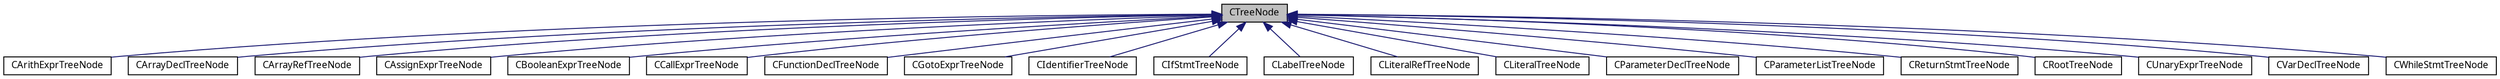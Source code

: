 digraph G
{
  edge [fontname="FreeSans.ttf",fontsize=10,labelfontname="FreeSans.ttf",labelfontsize=10];
  node [fontname="FreeSans.ttf",fontsize=10,shape=record];
  Node1 [label="CTreeNode",height=0.2,width=0.4,color="black", fillcolor="grey75", style="filled" fontcolor="black"];
  Node1 -> Node2 [dir=back,color="midnightblue",fontsize=10,style="solid",fontname="FreeSans.ttf"];
  Node2 [label="CArithExprTreeNode",height=0.2,width=0.4,color="black", fillcolor="white", style="filled",URL="$class_c_arith_expr_tree_node.html"];
  Node1 -> Node3 [dir=back,color="midnightblue",fontsize=10,style="solid",fontname="FreeSans.ttf"];
  Node3 [label="CArrayDeclTreeNode",height=0.2,width=0.4,color="black", fillcolor="white", style="filled",URL="$class_c_array_decl_tree_node.html"];
  Node1 -> Node4 [dir=back,color="midnightblue",fontsize=10,style="solid",fontname="FreeSans.ttf"];
  Node4 [label="CArrayRefTreeNode",height=0.2,width=0.4,color="black", fillcolor="white", style="filled",URL="$class_c_array_ref_tree_node.html"];
  Node1 -> Node5 [dir=back,color="midnightblue",fontsize=10,style="solid",fontname="FreeSans.ttf"];
  Node5 [label="CAssignExprTreeNode",height=0.2,width=0.4,color="black", fillcolor="white", style="filled",URL="$class_c_assign_expr_tree_node.html"];
  Node1 -> Node6 [dir=back,color="midnightblue",fontsize=10,style="solid",fontname="FreeSans.ttf"];
  Node6 [label="CBooleanExprTreeNode",height=0.2,width=0.4,color="black", fillcolor="white", style="filled",URL="$class_c_boolean_expr_tree_node.html"];
  Node1 -> Node7 [dir=back,color="midnightblue",fontsize=10,style="solid",fontname="FreeSans.ttf"];
  Node7 [label="CCallExprTreeNode",height=0.2,width=0.4,color="black", fillcolor="white", style="filled",URL="$class_c_call_expr_tree_node.html"];
  Node1 -> Node8 [dir=back,color="midnightblue",fontsize=10,style="solid",fontname="FreeSans.ttf"];
  Node8 [label="CFunctionDeclTreeNode",height=0.2,width=0.4,color="black", fillcolor="white", style="filled",URL="$class_c_function_decl_tree_node.html"];
  Node1 -> Node9 [dir=back,color="midnightblue",fontsize=10,style="solid",fontname="FreeSans.ttf"];
  Node9 [label="CGotoExprTreeNode",height=0.2,width=0.4,color="black", fillcolor="white", style="filled",URL="$class_c_goto_expr_tree_node.html"];
  Node1 -> Node10 [dir=back,color="midnightblue",fontsize=10,style="solid",fontname="FreeSans.ttf"];
  Node10 [label="CIdentifierTreeNode",height=0.2,width=0.4,color="black", fillcolor="white", style="filled",URL="$class_c_identifier_tree_node.html"];
  Node1 -> Node11 [dir=back,color="midnightblue",fontsize=10,style="solid",fontname="FreeSans.ttf"];
  Node11 [label="CIfStmtTreeNode",height=0.2,width=0.4,color="black", fillcolor="white", style="filled",URL="$class_c_if_stmt_tree_node.html"];
  Node1 -> Node12 [dir=back,color="midnightblue",fontsize=10,style="solid",fontname="FreeSans.ttf"];
  Node12 [label="CLabelTreeNode",height=0.2,width=0.4,color="black", fillcolor="white", style="filled",URL="$class_c_label_tree_node.html"];
  Node1 -> Node13 [dir=back,color="midnightblue",fontsize=10,style="solid",fontname="FreeSans.ttf"];
  Node13 [label="CLiteralRefTreeNode",height=0.2,width=0.4,color="black", fillcolor="white", style="filled",URL="$class_c_literal_ref_tree_node.html"];
  Node1 -> Node14 [dir=back,color="midnightblue",fontsize=10,style="solid",fontname="FreeSans.ttf"];
  Node14 [label="CLiteralTreeNode",height=0.2,width=0.4,color="black", fillcolor="white", style="filled",URL="$class_c_literal_tree_node.html"];
  Node1 -> Node15 [dir=back,color="midnightblue",fontsize=10,style="solid",fontname="FreeSans.ttf"];
  Node15 [label="CParameterDeclTreeNode",height=0.2,width=0.4,color="black", fillcolor="white", style="filled",URL="$class_c_parameter_decl_tree_node.html"];
  Node1 -> Node16 [dir=back,color="midnightblue",fontsize=10,style="solid",fontname="FreeSans.ttf"];
  Node16 [label="CParameterListTreeNode",height=0.2,width=0.4,color="black", fillcolor="white", style="filled",URL="$class_c_parameter_list_tree_node.html"];
  Node1 -> Node17 [dir=back,color="midnightblue",fontsize=10,style="solid",fontname="FreeSans.ttf"];
  Node17 [label="CReturnStmtTreeNode",height=0.2,width=0.4,color="black", fillcolor="white", style="filled",URL="$class_c_return_stmt_tree_node.html"];
  Node1 -> Node18 [dir=back,color="midnightblue",fontsize=10,style="solid",fontname="FreeSans.ttf"];
  Node18 [label="CRootTreeNode",height=0.2,width=0.4,color="black", fillcolor="white", style="filled",URL="$class_c_root_tree_node.html"];
  Node1 -> Node19 [dir=back,color="midnightblue",fontsize=10,style="solid",fontname="FreeSans.ttf"];
  Node19 [label="CUnaryExprTreeNode",height=0.2,width=0.4,color="black", fillcolor="white", style="filled",URL="$class_c_unary_expr_tree_node.html"];
  Node1 -> Node20 [dir=back,color="midnightblue",fontsize=10,style="solid",fontname="FreeSans.ttf"];
  Node20 [label="CVarDeclTreeNode",height=0.2,width=0.4,color="black", fillcolor="white", style="filled",URL="$class_c_var_decl_tree_node.html"];
  Node1 -> Node21 [dir=back,color="midnightblue",fontsize=10,style="solid",fontname="FreeSans.ttf"];
  Node21 [label="CWhileStmtTreeNode",height=0.2,width=0.4,color="black", fillcolor="white", style="filled",URL="$class_c_while_stmt_tree_node.html"];
}
